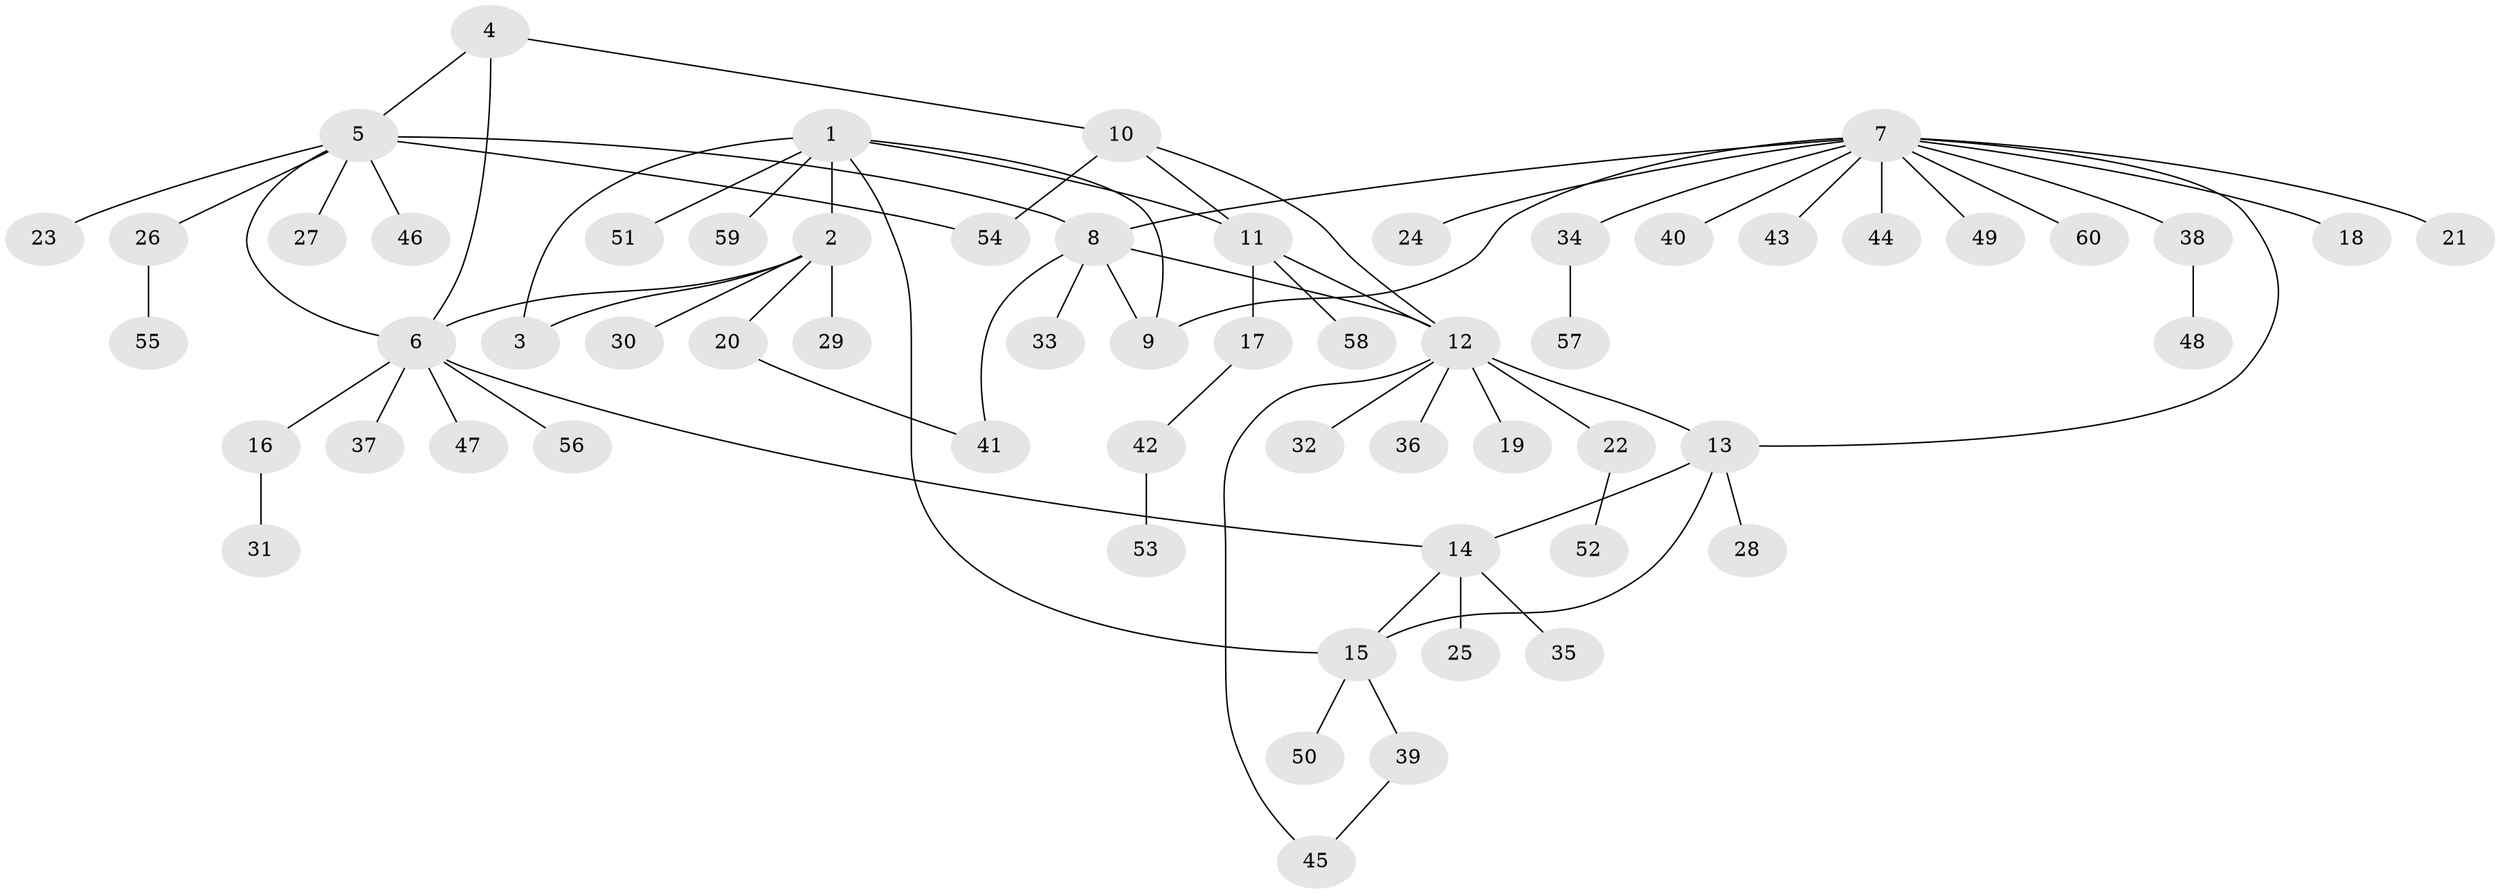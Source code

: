 // coarse degree distribution, {3: 0.1111111111111111, 1: 0.6111111111111112, 7: 0.05555555555555555, 6: 0.05555555555555555, 5: 0.1111111111111111, 4: 0.05555555555555555}
// Generated by graph-tools (version 1.1) at 2025/57/03/04/25 21:57:39]
// undirected, 60 vertices, 73 edges
graph export_dot {
graph [start="1"]
  node [color=gray90,style=filled];
  1;
  2;
  3;
  4;
  5;
  6;
  7;
  8;
  9;
  10;
  11;
  12;
  13;
  14;
  15;
  16;
  17;
  18;
  19;
  20;
  21;
  22;
  23;
  24;
  25;
  26;
  27;
  28;
  29;
  30;
  31;
  32;
  33;
  34;
  35;
  36;
  37;
  38;
  39;
  40;
  41;
  42;
  43;
  44;
  45;
  46;
  47;
  48;
  49;
  50;
  51;
  52;
  53;
  54;
  55;
  56;
  57;
  58;
  59;
  60;
  1 -- 2;
  1 -- 3;
  1 -- 9;
  1 -- 11;
  1 -- 15;
  1 -- 51;
  1 -- 59;
  2 -- 3;
  2 -- 6;
  2 -- 20;
  2 -- 29;
  2 -- 30;
  4 -- 5;
  4 -- 6;
  4 -- 10;
  5 -- 6;
  5 -- 8;
  5 -- 23;
  5 -- 26;
  5 -- 27;
  5 -- 46;
  5 -- 54;
  6 -- 14;
  6 -- 16;
  6 -- 37;
  6 -- 47;
  6 -- 56;
  7 -- 8;
  7 -- 9;
  7 -- 13;
  7 -- 18;
  7 -- 21;
  7 -- 24;
  7 -- 34;
  7 -- 38;
  7 -- 40;
  7 -- 43;
  7 -- 44;
  7 -- 49;
  7 -- 60;
  8 -- 9;
  8 -- 12;
  8 -- 33;
  8 -- 41;
  10 -- 11;
  10 -- 12;
  10 -- 54;
  11 -- 12;
  11 -- 17;
  11 -- 58;
  12 -- 13;
  12 -- 19;
  12 -- 22;
  12 -- 32;
  12 -- 36;
  12 -- 45;
  13 -- 14;
  13 -- 15;
  13 -- 28;
  14 -- 15;
  14 -- 25;
  14 -- 35;
  15 -- 39;
  15 -- 50;
  16 -- 31;
  17 -- 42;
  20 -- 41;
  22 -- 52;
  26 -- 55;
  34 -- 57;
  38 -- 48;
  39 -- 45;
  42 -- 53;
}
